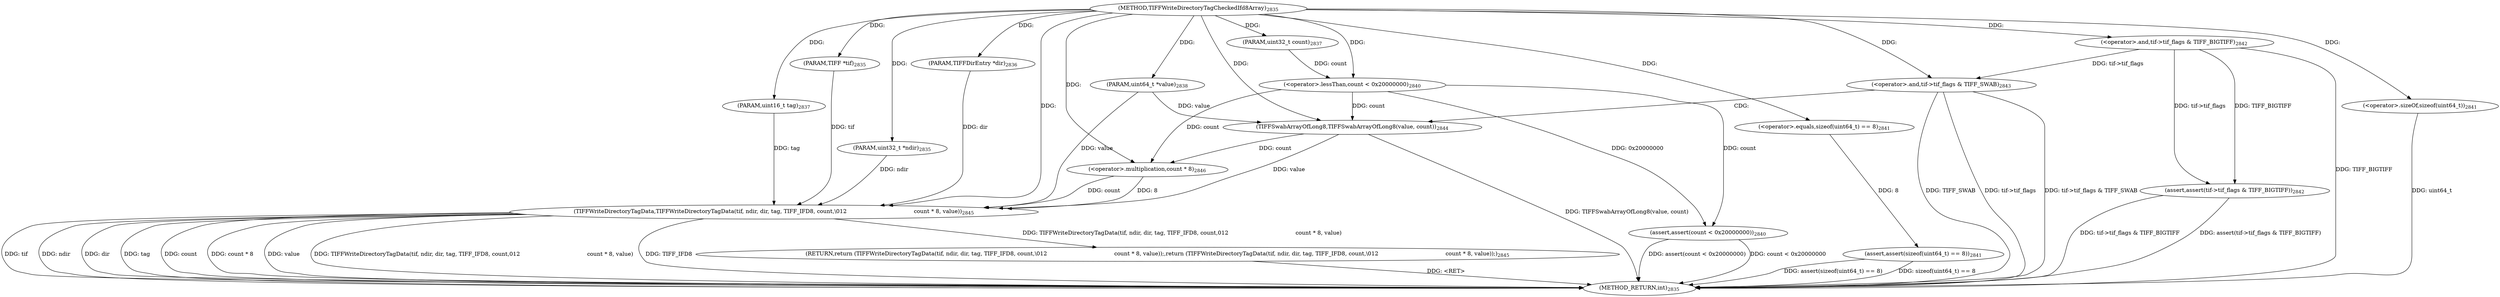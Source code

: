 digraph "TIFFWriteDirectoryTagCheckedIfd8Array" {  
"71621" [label = <(METHOD,TIFFWriteDirectoryTagCheckedIfd8Array)<SUB>2835</SUB>> ]
"71666" [label = <(METHOD_RETURN,int)<SUB>2835</SUB>> ]
"71622" [label = <(PARAM,TIFF *tif)<SUB>2835</SUB>> ]
"71623" [label = <(PARAM,uint32_t *ndir)<SUB>2835</SUB>> ]
"71624" [label = <(PARAM,TIFFDirEntry *dir)<SUB>2836</SUB>> ]
"71625" [label = <(PARAM,uint16_t tag)<SUB>2837</SUB>> ]
"71626" [label = <(PARAM,uint32_t count)<SUB>2837</SUB>> ]
"71627" [label = <(PARAM,uint64_t *value)<SUB>2838</SUB>> ]
"71629" [label = <(assert,assert(count &lt; 0x20000000))<SUB>2840</SUB>> ]
"71633" [label = <(assert,assert(sizeof(uint64_t) == 8))<SUB>2841</SUB>> ]
"71638" [label = <(assert,assert(tif-&gt;tif_flags &amp; TIFF_BIGTIFF))<SUB>2842</SUB>> ]
"71654" [label = <(RETURN,return (TIFFWriteDirectoryTagData(tif, ndir, dir, tag, TIFF_IFD8, count,\012                                      count * 8, value));,return (TIFFWriteDirectoryTagData(tif, ndir, dir, tag, TIFF_IFD8, count,\012                                      count * 8, value));)<SUB>2845</SUB>> ]
"71645" [label = <(&lt;operator&gt;.and,tif-&gt;tif_flags &amp; TIFF_SWAB)<SUB>2843</SUB>> ]
"71655" [label = <(TIFFWriteDirectoryTagData,TIFFWriteDirectoryTagData(tif, ndir, dir, tag, TIFF_IFD8, count,\012                                      count * 8, value))<SUB>2845</SUB>> ]
"71630" [label = <(&lt;operator&gt;.lessThan,count &lt; 0x20000000)<SUB>2840</SUB>> ]
"71634" [label = <(&lt;operator&gt;.equals,sizeof(uint64_t) == 8)<SUB>2841</SUB>> ]
"71639" [label = <(&lt;operator&gt;.and,tif-&gt;tif_flags &amp; TIFF_BIGTIFF)<SUB>2842</SUB>> ]
"71651" [label = <(TIFFSwabArrayOfLong8,TIFFSwabArrayOfLong8(value, count))<SUB>2844</SUB>> ]
"71635" [label = <(&lt;operator&gt;.sizeOf,sizeof(uint64_t))<SUB>2841</SUB>> ]
"71662" [label = <(&lt;operator&gt;.multiplication,count * 8)<SUB>2846</SUB>> ]
  "71654" -> "71666"  [ label = "DDG: &lt;RET&gt;"] 
  "71629" -> "71666"  [ label = "DDG: count &lt; 0x20000000"] 
  "71629" -> "71666"  [ label = "DDG: assert(count &lt; 0x20000000)"] 
  "71633" -> "71666"  [ label = "DDG: sizeof(uint64_t) == 8"] 
  "71633" -> "71666"  [ label = "DDG: assert(sizeof(uint64_t) == 8)"] 
  "71638" -> "71666"  [ label = "DDG: tif-&gt;tif_flags &amp; TIFF_BIGTIFF"] 
  "71638" -> "71666"  [ label = "DDG: assert(tif-&gt;tif_flags &amp; TIFF_BIGTIFF)"] 
  "71645" -> "71666"  [ label = "DDG: tif-&gt;tif_flags"] 
  "71645" -> "71666"  [ label = "DDG: tif-&gt;tif_flags &amp; TIFF_SWAB"] 
  "71651" -> "71666"  [ label = "DDG: TIFFSwabArrayOfLong8(value, count)"] 
  "71655" -> "71666"  [ label = "DDG: tif"] 
  "71655" -> "71666"  [ label = "DDG: ndir"] 
  "71655" -> "71666"  [ label = "DDG: dir"] 
  "71655" -> "71666"  [ label = "DDG: tag"] 
  "71655" -> "71666"  [ label = "DDG: count"] 
  "71655" -> "71666"  [ label = "DDG: count * 8"] 
  "71655" -> "71666"  [ label = "DDG: value"] 
  "71655" -> "71666"  [ label = "DDG: TIFFWriteDirectoryTagData(tif, ndir, dir, tag, TIFF_IFD8, count,\012                                      count * 8, value)"] 
  "71639" -> "71666"  [ label = "DDG: TIFF_BIGTIFF"] 
  "71635" -> "71666"  [ label = "DDG: uint64_t"] 
  "71655" -> "71666"  [ label = "DDG: TIFF_IFD8"] 
  "71645" -> "71666"  [ label = "DDG: TIFF_SWAB"] 
  "71621" -> "71622"  [ label = "DDG: "] 
  "71621" -> "71623"  [ label = "DDG: "] 
  "71621" -> "71624"  [ label = "DDG: "] 
  "71621" -> "71625"  [ label = "DDG: "] 
  "71621" -> "71626"  [ label = "DDG: "] 
  "71621" -> "71627"  [ label = "DDG: "] 
  "71655" -> "71654"  [ label = "DDG: TIFFWriteDirectoryTagData(tif, ndir, dir, tag, TIFF_IFD8, count,\012                                      count * 8, value)"] 
  "71630" -> "71629"  [ label = "DDG: count"] 
  "71630" -> "71629"  [ label = "DDG: 0x20000000"] 
  "71634" -> "71633"  [ label = "DDG: 8"] 
  "71639" -> "71638"  [ label = "DDG: tif-&gt;tif_flags"] 
  "71639" -> "71638"  [ label = "DDG: TIFF_BIGTIFF"] 
  "71626" -> "71630"  [ label = "DDG: count"] 
  "71621" -> "71630"  [ label = "DDG: "] 
  "71621" -> "71634"  [ label = "DDG: "] 
  "71621" -> "71639"  [ label = "DDG: "] 
  "71639" -> "71645"  [ label = "DDG: tif-&gt;tif_flags"] 
  "71621" -> "71645"  [ label = "DDG: "] 
  "71622" -> "71655"  [ label = "DDG: tif"] 
  "71621" -> "71655"  [ label = "DDG: "] 
  "71623" -> "71655"  [ label = "DDG: ndir"] 
  "71624" -> "71655"  [ label = "DDG: dir"] 
  "71625" -> "71655"  [ label = "DDG: tag"] 
  "71662" -> "71655"  [ label = "DDG: count"] 
  "71662" -> "71655"  [ label = "DDG: 8"] 
  "71651" -> "71655"  [ label = "DDG: value"] 
  "71627" -> "71655"  [ label = "DDG: value"] 
  "71621" -> "71635"  [ label = "DDG: "] 
  "71627" -> "71651"  [ label = "DDG: value"] 
  "71621" -> "71651"  [ label = "DDG: "] 
  "71630" -> "71651"  [ label = "DDG: count"] 
  "71630" -> "71662"  [ label = "DDG: count"] 
  "71651" -> "71662"  [ label = "DDG: count"] 
  "71621" -> "71662"  [ label = "DDG: "] 
  "71645" -> "71651"  [ label = "CDG: "] 
}
